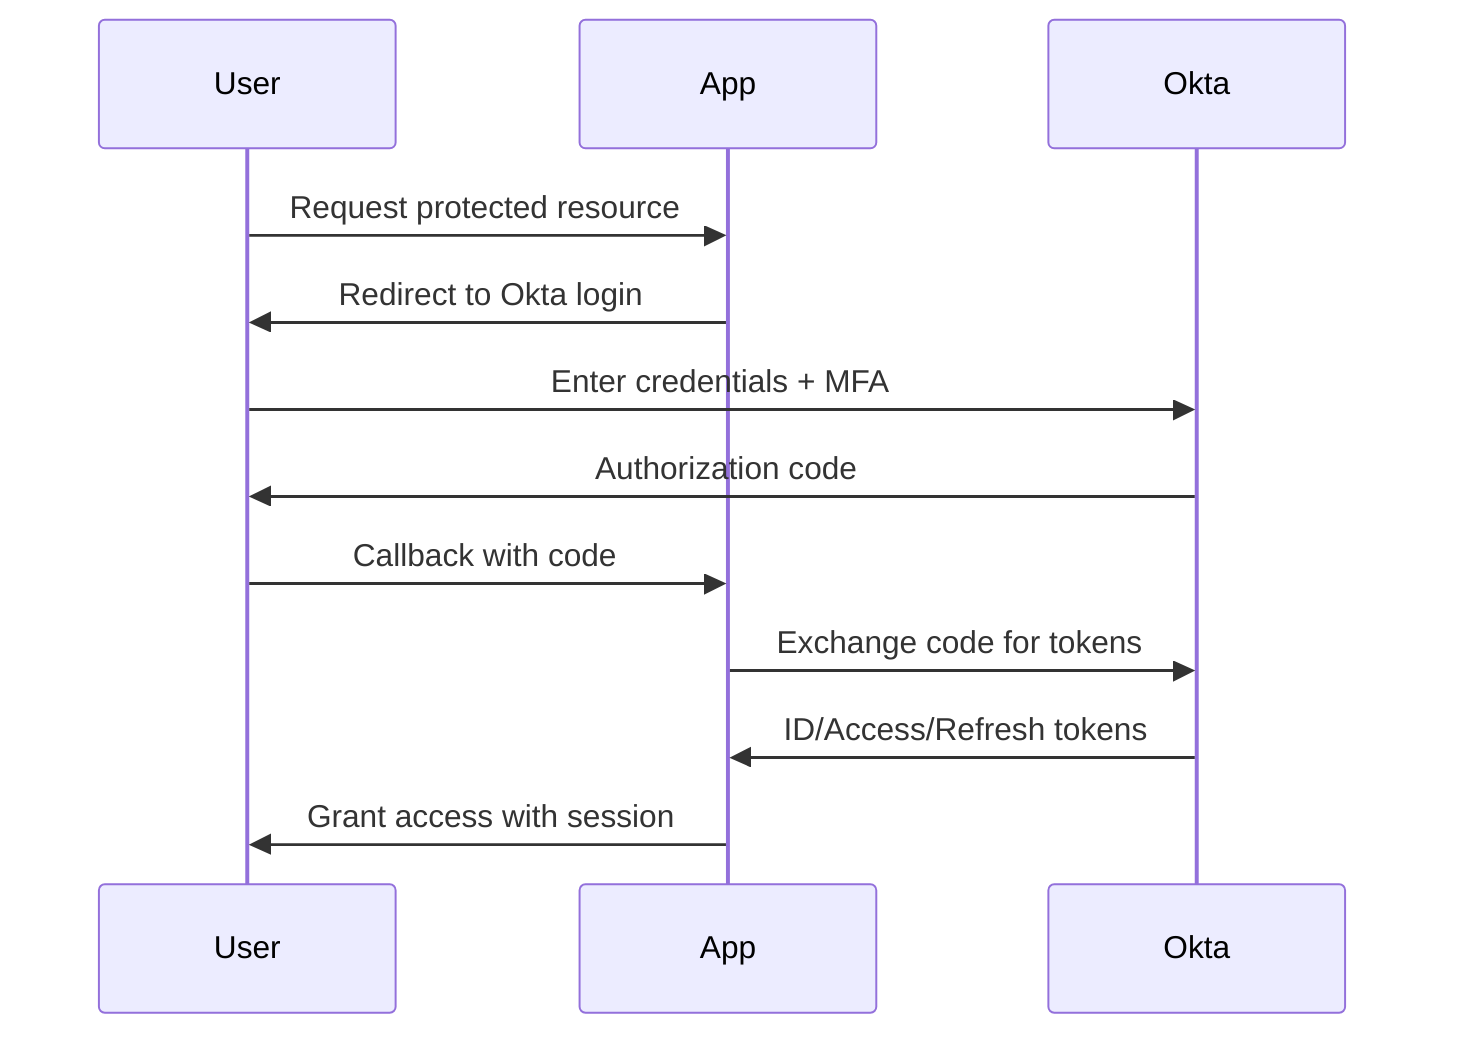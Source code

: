 sequenceDiagram
    participant User
    participant App
    participant Okta
    User->>App: Request protected resource
    App->>User: Redirect to Okta login
    User->>Okta: Enter credentials + MFA
    Okta->>User: Authorization code
    User->>App: Callback with code
    App->>Okta: Exchange code for tokens
    Okta->>App: ID/Access/Refresh tokens
    App->>User: Grant access with session